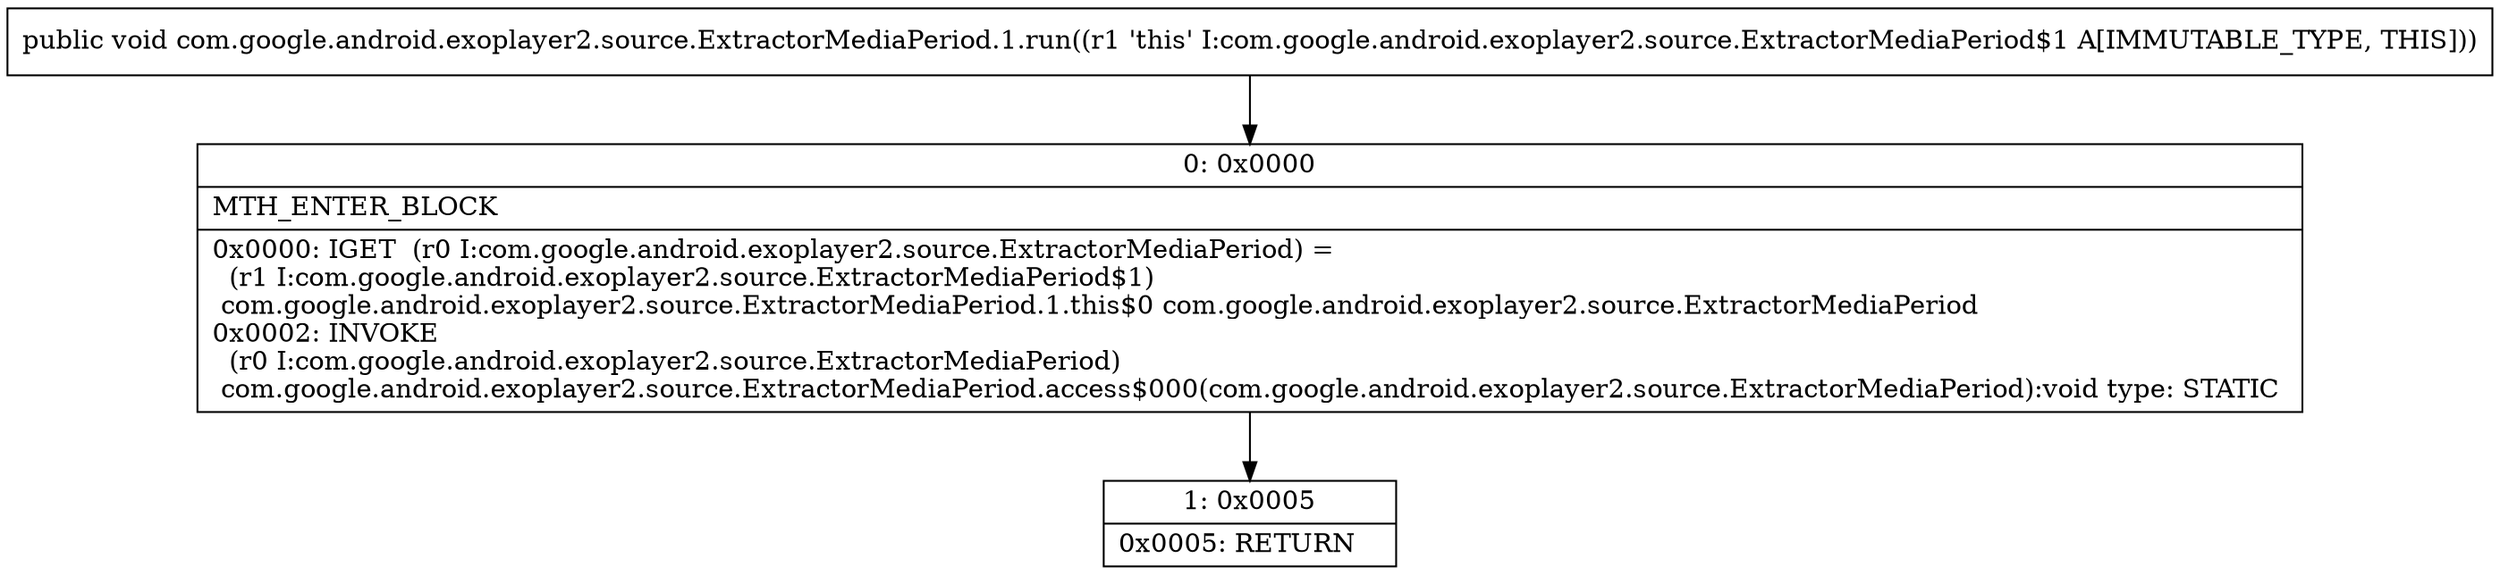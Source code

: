 digraph "CFG forcom.google.android.exoplayer2.source.ExtractorMediaPeriod.1.run()V" {
Node_0 [shape=record,label="{0\:\ 0x0000|MTH_ENTER_BLOCK\l|0x0000: IGET  (r0 I:com.google.android.exoplayer2.source.ExtractorMediaPeriod) = \l  (r1 I:com.google.android.exoplayer2.source.ExtractorMediaPeriod$1)\l com.google.android.exoplayer2.source.ExtractorMediaPeriod.1.this$0 com.google.android.exoplayer2.source.ExtractorMediaPeriod \l0x0002: INVOKE  \l  (r0 I:com.google.android.exoplayer2.source.ExtractorMediaPeriod)\l com.google.android.exoplayer2.source.ExtractorMediaPeriod.access$000(com.google.android.exoplayer2.source.ExtractorMediaPeriod):void type: STATIC \l}"];
Node_1 [shape=record,label="{1\:\ 0x0005|0x0005: RETURN   \l}"];
MethodNode[shape=record,label="{public void com.google.android.exoplayer2.source.ExtractorMediaPeriod.1.run((r1 'this' I:com.google.android.exoplayer2.source.ExtractorMediaPeriod$1 A[IMMUTABLE_TYPE, THIS])) }"];
MethodNode -> Node_0;
Node_0 -> Node_1;
}

